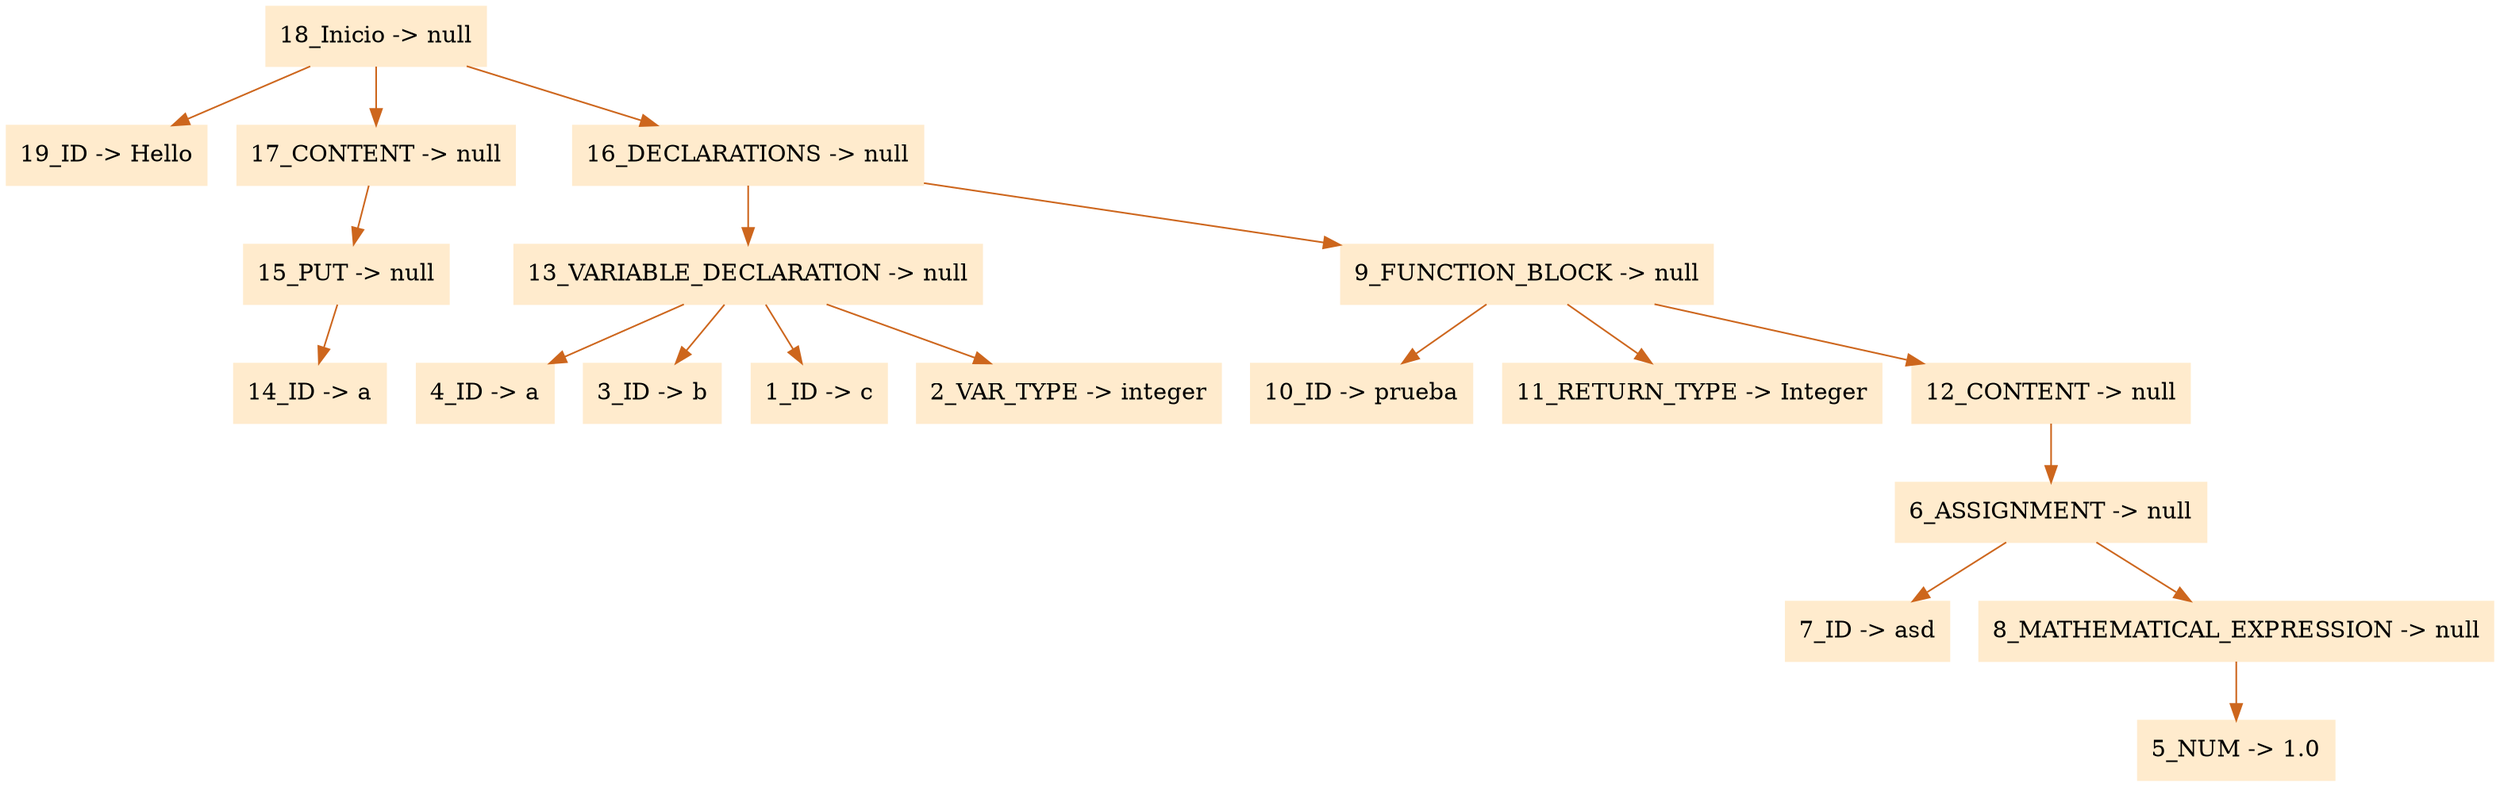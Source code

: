 digraph G {node[shape=box, style=filled, color=blanchedalmond]; edge[color=chocolate3];rankdir=UD 

"18_Inicio -> null"->"19_ID -> Hello"
"18_Inicio -> null"->"17_CONTENT -> null"
"17_CONTENT -> null"->"15_PUT -> null"
"15_PUT -> null"->"14_ID -> a"
"18_Inicio -> null"->"16_DECLARATIONS -> null"
"16_DECLARATIONS -> null"->"13_VARIABLE_DECLARATION -> null"
"13_VARIABLE_DECLARATION -> null"->"4_ID -> a"
"13_VARIABLE_DECLARATION -> null"->"3_ID -> b"
"13_VARIABLE_DECLARATION -> null"->"1_ID -> c"
"13_VARIABLE_DECLARATION -> null"->"2_VAR_TYPE -> integer"
"16_DECLARATIONS -> null"->"9_FUNCTION_BLOCK -> null"
"9_FUNCTION_BLOCK -> null"->"10_ID -> prueba"
"9_FUNCTION_BLOCK -> null"->"11_RETURN_TYPE -> Integer"
"9_FUNCTION_BLOCK -> null"->"12_CONTENT -> null"
"12_CONTENT -> null"->"6_ASSIGNMENT -> null"
"6_ASSIGNMENT -> null"->"7_ID -> asd"
"6_ASSIGNMENT -> null"->"8_MATHEMATICAL_EXPRESSION -> null"
"8_MATHEMATICAL_EXPRESSION -> null"->"5_NUM -> 1.0"


}
